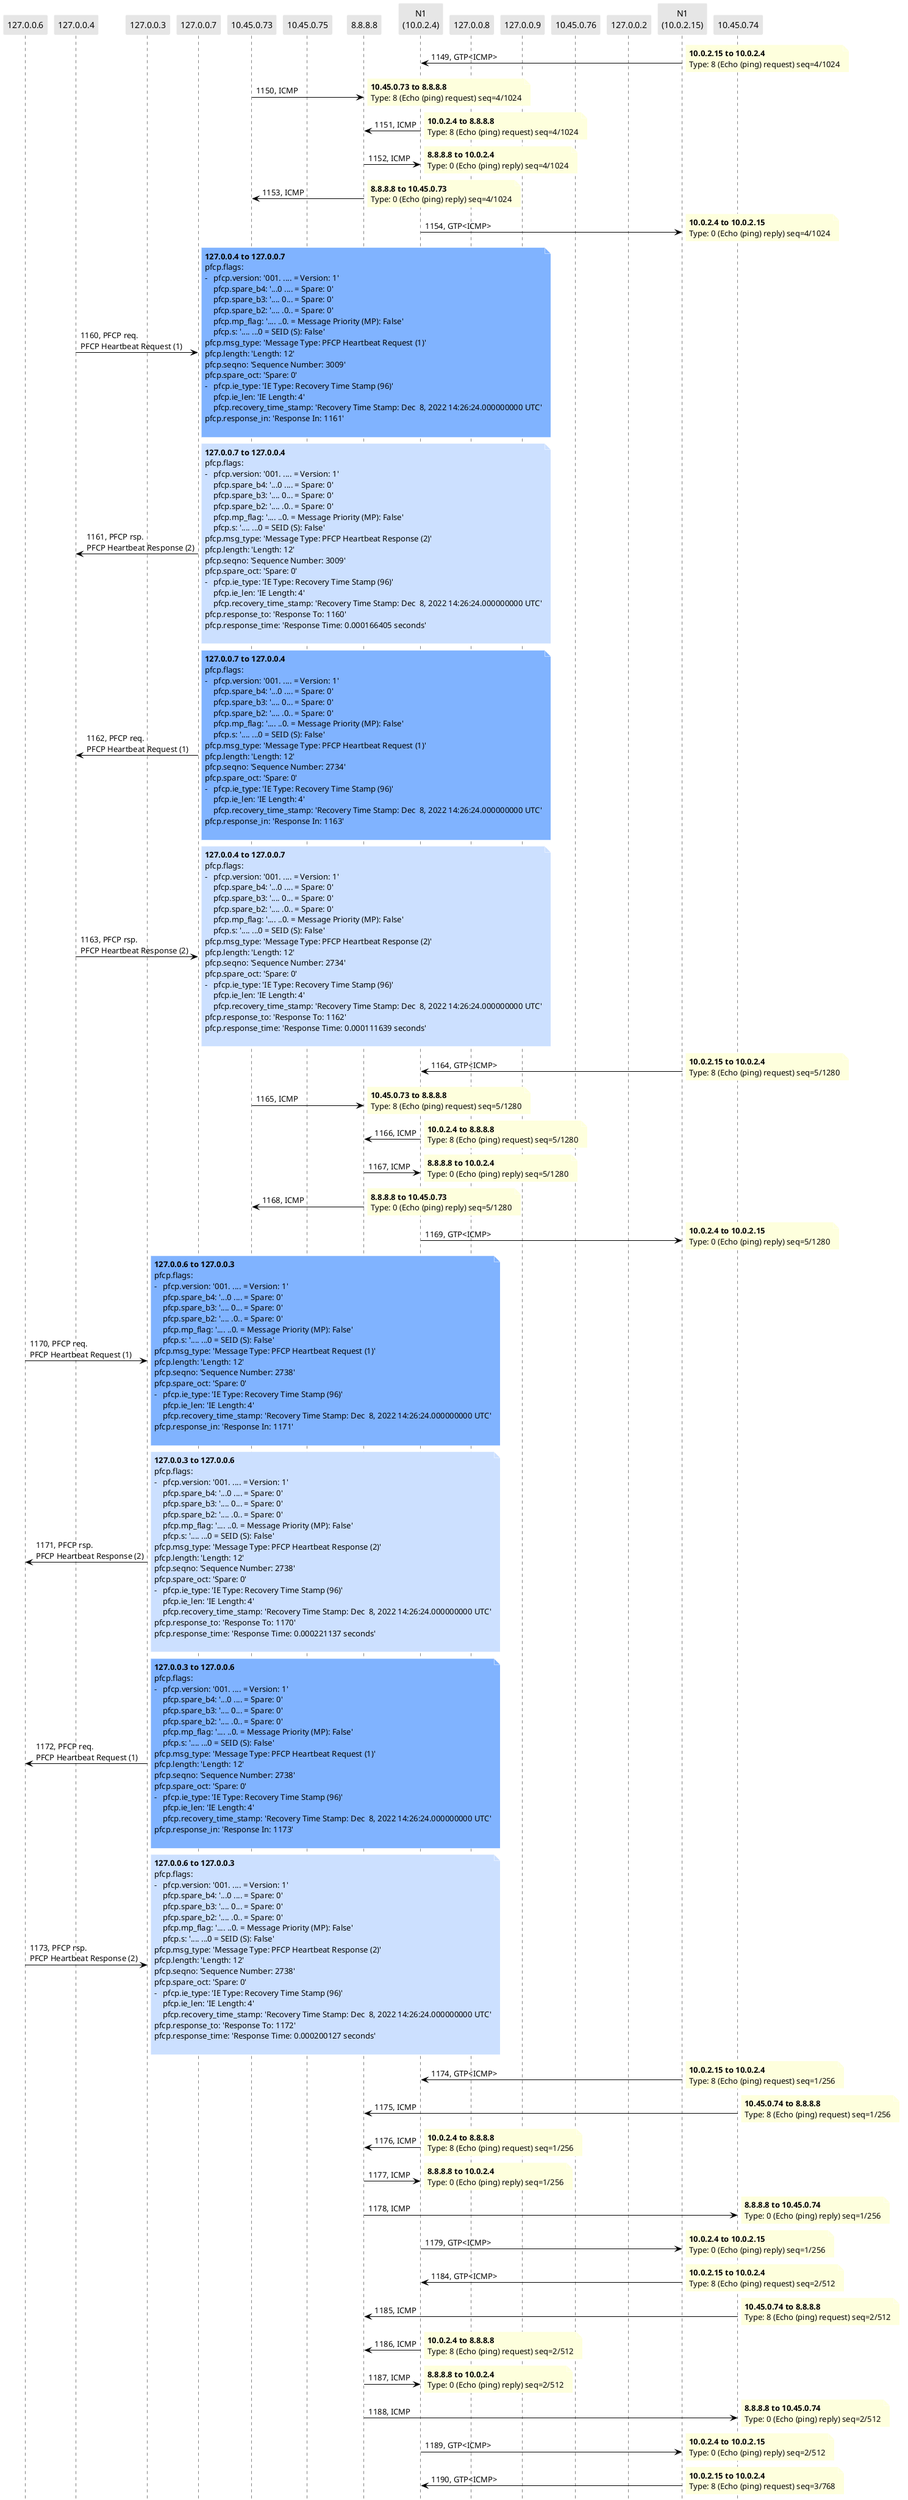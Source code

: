 @startuml
skinparam shadowing false
skinparam NoteBorderColor white
skinparam sequence {
    ArrowColor black
    LifeLineBorderColor black
    LifeLineBackgroundColor black
    ParticipantBorderColor white
    ParticipantBackgroundColor #e6e6e6
}
participant "127.0.0.6"
participant "127.0.0.4"
participant "127.0.0.3"
participant "127.0.0.7"
participant "10.45.0.73"
participant "10.45.0.75"
participant "8.8.8.8"
participant "N1\n(10.0.2.4)" as 10.0.2.4
participant "127.0.0.8"
participant "127.0.0.9"
participant "10.45.0.76"
participant "127.0.0.2"
participant "N1\n(10.0.2.15)" as 10.0.2.15
participant "10.45.0.74"

"10.0.2.15" -> "10.0.2.4": 1149, GTP<ICMP>

note right
**10.0.2.15 to 10.0.2.4**
Type: 8 (Echo (ping) request) seq=4/1024
end note

"10.45.0.73" -> "8.8.8.8": 1150, ICMP

note right
**10.45.0.73 to 8.8.8.8**
Type: 8 (Echo (ping) request) seq=4/1024
end note

"10.0.2.4" -> "8.8.8.8": 1151, ICMP

note right
**10.0.2.4 to 8.8.8.8**
Type: 8 (Echo (ping) request) seq=4/1024
end note

"8.8.8.8" -> "10.0.2.4": 1152, ICMP

note right
**8.8.8.8 to 10.0.2.4**
Type: 0 (Echo (ping) reply) seq=4/1024
end note

"8.8.8.8" -> "10.45.0.73": 1153, ICMP

note right
**8.8.8.8 to 10.45.0.73**
Type: 0 (Echo (ping) reply) seq=4/1024
end note

"10.0.2.4" -> "10.0.2.15": 1154, GTP<ICMP>

note right
**10.0.2.4 to 10.0.2.15**
Type: 0 (Echo (ping) reply) seq=4/1024
end note

"127.0.0.4" -> "127.0.0.7": 1160, PFCP req.\nPFCP Heartbeat Request (1)

note right #80b3ff
**127.0.0.4 to 127.0.0.7**
pfcp.flags:
-   pfcp.version: '001. .... = Version: 1'
    pfcp.spare_b4: '...0 .... = Spare: 0'
    pfcp.spare_b3: '.... 0... = Spare: 0'
    pfcp.spare_b2: '.... .0.. = Spare: 0'
    pfcp.mp_flag: '.... ..0. = Message Priority (MP): False'
    pfcp.s: '.... ...0 = SEID (S): False'
pfcp.msg_type: 'Message Type: PFCP Heartbeat Request (1)'
pfcp.length: 'Length: 12'
pfcp.seqno: 'Sequence Number: 3009'
pfcp.spare_oct: 'Spare: 0'
'Recovery Time Stamp : Dec  8, 2022 14:26:24.000000000 UTC':
-   pfcp.ie_type: 'IE Type: Recovery Time Stamp (96)'
    pfcp.ie_len: 'IE Length: 4'
    pfcp.recovery_time_stamp: 'Recovery Time Stamp: Dec  8, 2022 14:26:24.000000000 UTC'
pfcp.response_in: 'Response In: 1161'

end note

"127.0.0.7" -> "127.0.0.4": 1161, PFCP rsp.\nPFCP Heartbeat Response (2)

note right #cce0ff
**127.0.0.7 to 127.0.0.4**
pfcp.flags:
-   pfcp.version: '001. .... = Version: 1'
    pfcp.spare_b4: '...0 .... = Spare: 0'
    pfcp.spare_b3: '.... 0... = Spare: 0'
    pfcp.spare_b2: '.... .0.. = Spare: 0'
    pfcp.mp_flag: '.... ..0. = Message Priority (MP): False'
    pfcp.s: '.... ...0 = SEID (S): False'
pfcp.msg_type: 'Message Type: PFCP Heartbeat Response (2)'
pfcp.length: 'Length: 12'
pfcp.seqno: 'Sequence Number: 3009'
pfcp.spare_oct: 'Spare: 0'
'Recovery Time Stamp : Dec  8, 2022 14:26:24.000000000 UTC':
-   pfcp.ie_type: 'IE Type: Recovery Time Stamp (96)'
    pfcp.ie_len: 'IE Length: 4'
    pfcp.recovery_time_stamp: 'Recovery Time Stamp: Dec  8, 2022 14:26:24.000000000 UTC'
pfcp.response_to: 'Response To: 1160'
pfcp.response_time: 'Response Time: 0.000166405 seconds'

end note

"127.0.0.7" -> "127.0.0.4": 1162, PFCP req.\nPFCP Heartbeat Request (1)

note right #80b3ff
**127.0.0.7 to 127.0.0.4**
pfcp.flags:
-   pfcp.version: '001. .... = Version: 1'
    pfcp.spare_b4: '...0 .... = Spare: 0'
    pfcp.spare_b3: '.... 0... = Spare: 0'
    pfcp.spare_b2: '.... .0.. = Spare: 0'
    pfcp.mp_flag: '.... ..0. = Message Priority (MP): False'
    pfcp.s: '.... ...0 = SEID (S): False'
pfcp.msg_type: 'Message Type: PFCP Heartbeat Request (1)'
pfcp.length: 'Length: 12'
pfcp.seqno: 'Sequence Number: 2734'
pfcp.spare_oct: 'Spare: 0'
'Recovery Time Stamp : Dec  8, 2022 14:26:24.000000000 UTC':
-   pfcp.ie_type: 'IE Type: Recovery Time Stamp (96)'
    pfcp.ie_len: 'IE Length: 4'
    pfcp.recovery_time_stamp: 'Recovery Time Stamp: Dec  8, 2022 14:26:24.000000000 UTC'
pfcp.response_in: 'Response In: 1163'

end note

"127.0.0.4" -> "127.0.0.7": 1163, PFCP rsp.\nPFCP Heartbeat Response (2)

note right #cce0ff
**127.0.0.4 to 127.0.0.7**
pfcp.flags:
-   pfcp.version: '001. .... = Version: 1'
    pfcp.spare_b4: '...0 .... = Spare: 0'
    pfcp.spare_b3: '.... 0... = Spare: 0'
    pfcp.spare_b2: '.... .0.. = Spare: 0'
    pfcp.mp_flag: '.... ..0. = Message Priority (MP): False'
    pfcp.s: '.... ...0 = SEID (S): False'
pfcp.msg_type: 'Message Type: PFCP Heartbeat Response (2)'
pfcp.length: 'Length: 12'
pfcp.seqno: 'Sequence Number: 2734'
pfcp.spare_oct: 'Spare: 0'
'Recovery Time Stamp : Dec  8, 2022 14:26:24.000000000 UTC':
-   pfcp.ie_type: 'IE Type: Recovery Time Stamp (96)'
    pfcp.ie_len: 'IE Length: 4'
    pfcp.recovery_time_stamp: 'Recovery Time Stamp: Dec  8, 2022 14:26:24.000000000 UTC'
pfcp.response_to: 'Response To: 1162'
pfcp.response_time: 'Response Time: 0.000111639 seconds'

end note

"10.0.2.15" -> "10.0.2.4": 1164, GTP<ICMP>

note right
**10.0.2.15 to 10.0.2.4**
Type: 8 (Echo (ping) request) seq=5/1280
end note

"10.45.0.73" -> "8.8.8.8": 1165, ICMP

note right
**10.45.0.73 to 8.8.8.8**
Type: 8 (Echo (ping) request) seq=5/1280
end note

"10.0.2.4" -> "8.8.8.8": 1166, ICMP

note right
**10.0.2.4 to 8.8.8.8**
Type: 8 (Echo (ping) request) seq=5/1280
end note

"8.8.8.8" -> "10.0.2.4": 1167, ICMP

note right
**8.8.8.8 to 10.0.2.4**
Type: 0 (Echo (ping) reply) seq=5/1280
end note

"8.8.8.8" -> "10.45.0.73": 1168, ICMP

note right
**8.8.8.8 to 10.45.0.73**
Type: 0 (Echo (ping) reply) seq=5/1280
end note

"10.0.2.4" -> "10.0.2.15": 1169, GTP<ICMP>

note right
**10.0.2.4 to 10.0.2.15**
Type: 0 (Echo (ping) reply) seq=5/1280
end note

"127.0.0.6" -> "127.0.0.3": 1170, PFCP req.\nPFCP Heartbeat Request (1)

note right #80b3ff
**127.0.0.6 to 127.0.0.3**
pfcp.flags:
-   pfcp.version: '001. .... = Version: 1'
    pfcp.spare_b4: '...0 .... = Spare: 0'
    pfcp.spare_b3: '.... 0... = Spare: 0'
    pfcp.spare_b2: '.... .0.. = Spare: 0'
    pfcp.mp_flag: '.... ..0. = Message Priority (MP): False'
    pfcp.s: '.... ...0 = SEID (S): False'
pfcp.msg_type: 'Message Type: PFCP Heartbeat Request (1)'
pfcp.length: 'Length: 12'
pfcp.seqno: 'Sequence Number: 2738'
pfcp.spare_oct: 'Spare: 0'
'Recovery Time Stamp : Dec  8, 2022 14:26:24.000000000 UTC':
-   pfcp.ie_type: 'IE Type: Recovery Time Stamp (96)'
    pfcp.ie_len: 'IE Length: 4'
    pfcp.recovery_time_stamp: 'Recovery Time Stamp: Dec  8, 2022 14:26:24.000000000 UTC'
pfcp.response_in: 'Response In: 1171'

end note

"127.0.0.3" -> "127.0.0.6": 1171, PFCP rsp.\nPFCP Heartbeat Response (2)

note right #cce0ff
**127.0.0.3 to 127.0.0.6**
pfcp.flags:
-   pfcp.version: '001. .... = Version: 1'
    pfcp.spare_b4: '...0 .... = Spare: 0'
    pfcp.spare_b3: '.... 0... = Spare: 0'
    pfcp.spare_b2: '.... .0.. = Spare: 0'
    pfcp.mp_flag: '.... ..0. = Message Priority (MP): False'
    pfcp.s: '.... ...0 = SEID (S): False'
pfcp.msg_type: 'Message Type: PFCP Heartbeat Response (2)'
pfcp.length: 'Length: 12'
pfcp.seqno: 'Sequence Number: 2738'
pfcp.spare_oct: 'Spare: 0'
'Recovery Time Stamp : Dec  8, 2022 14:26:24.000000000 UTC':
-   pfcp.ie_type: 'IE Type: Recovery Time Stamp (96)'
    pfcp.ie_len: 'IE Length: 4'
    pfcp.recovery_time_stamp: 'Recovery Time Stamp: Dec  8, 2022 14:26:24.000000000 UTC'
pfcp.response_to: 'Response To: 1170'
pfcp.response_time: 'Response Time: 0.000221137 seconds'

end note

"127.0.0.3" -> "127.0.0.6": 1172, PFCP req.\nPFCP Heartbeat Request (1)

note right #80b3ff
**127.0.0.3 to 127.0.0.6**
pfcp.flags:
-   pfcp.version: '001. .... = Version: 1'
    pfcp.spare_b4: '...0 .... = Spare: 0'
    pfcp.spare_b3: '.... 0... = Spare: 0'
    pfcp.spare_b2: '.... .0.. = Spare: 0'
    pfcp.mp_flag: '.... ..0. = Message Priority (MP): False'
    pfcp.s: '.... ...0 = SEID (S): False'
pfcp.msg_type: 'Message Type: PFCP Heartbeat Request (1)'
pfcp.length: 'Length: 12'
pfcp.seqno: 'Sequence Number: 2738'
pfcp.spare_oct: 'Spare: 0'
'Recovery Time Stamp : Dec  8, 2022 14:26:24.000000000 UTC':
-   pfcp.ie_type: 'IE Type: Recovery Time Stamp (96)'
    pfcp.ie_len: 'IE Length: 4'
    pfcp.recovery_time_stamp: 'Recovery Time Stamp: Dec  8, 2022 14:26:24.000000000 UTC'
pfcp.response_in: 'Response In: 1173'

end note

"127.0.0.6" -> "127.0.0.3": 1173, PFCP rsp.\nPFCP Heartbeat Response (2)

note right #cce0ff
**127.0.0.6 to 127.0.0.3**
pfcp.flags:
-   pfcp.version: '001. .... = Version: 1'
    pfcp.spare_b4: '...0 .... = Spare: 0'
    pfcp.spare_b3: '.... 0... = Spare: 0'
    pfcp.spare_b2: '.... .0.. = Spare: 0'
    pfcp.mp_flag: '.... ..0. = Message Priority (MP): False'
    pfcp.s: '.... ...0 = SEID (S): False'
pfcp.msg_type: 'Message Type: PFCP Heartbeat Response (2)'
pfcp.length: 'Length: 12'
pfcp.seqno: 'Sequence Number: 2738'
pfcp.spare_oct: 'Spare: 0'
'Recovery Time Stamp : Dec  8, 2022 14:26:24.000000000 UTC':
-   pfcp.ie_type: 'IE Type: Recovery Time Stamp (96)'
    pfcp.ie_len: 'IE Length: 4'
    pfcp.recovery_time_stamp: 'Recovery Time Stamp: Dec  8, 2022 14:26:24.000000000 UTC'
pfcp.response_to: 'Response To: 1172'
pfcp.response_time: 'Response Time: 0.000200127 seconds'

end note

"10.0.2.15" -> "10.0.2.4": 1174, GTP<ICMP>

note right
**10.0.2.15 to 10.0.2.4**
Type: 8 (Echo (ping) request) seq=1/256
end note

"10.45.0.74" -> "8.8.8.8": 1175, ICMP

note right
**10.45.0.74 to 8.8.8.8**
Type: 8 (Echo (ping) request) seq=1/256
end note

"10.0.2.4" -> "8.8.8.8": 1176, ICMP

note right
**10.0.2.4 to 8.8.8.8**
Type: 8 (Echo (ping) request) seq=1/256
end note

"8.8.8.8" -> "10.0.2.4": 1177, ICMP

note right
**8.8.8.8 to 10.0.2.4**
Type: 0 (Echo (ping) reply) seq=1/256
end note

"8.8.8.8" -> "10.45.0.74": 1178, ICMP

note right
**8.8.8.8 to 10.45.0.74**
Type: 0 (Echo (ping) reply) seq=1/256
end note

"10.0.2.4" -> "10.0.2.15": 1179, GTP<ICMP>

note right
**10.0.2.4 to 10.0.2.15**
Type: 0 (Echo (ping) reply) seq=1/256
end note

"10.0.2.15" -> "10.0.2.4": 1184, GTP<ICMP>

note right
**10.0.2.15 to 10.0.2.4**
Type: 8 (Echo (ping) request) seq=2/512
end note

"10.45.0.74" -> "8.8.8.8": 1185, ICMP

note right
**10.45.0.74 to 8.8.8.8**
Type: 8 (Echo (ping) request) seq=2/512
end note

"10.0.2.4" -> "8.8.8.8": 1186, ICMP

note right
**10.0.2.4 to 8.8.8.8**
Type: 8 (Echo (ping) request) seq=2/512
end note

"8.8.8.8" -> "10.0.2.4": 1187, ICMP

note right
**8.8.8.8 to 10.0.2.4**
Type: 0 (Echo (ping) reply) seq=2/512
end note

"8.8.8.8" -> "10.45.0.74": 1188, ICMP

note right
**8.8.8.8 to 10.45.0.74**
Type: 0 (Echo (ping) reply) seq=2/512
end note

"10.0.2.4" -> "10.0.2.15": 1189, GTP<ICMP>

note right
**10.0.2.4 to 10.0.2.15**
Type: 0 (Echo (ping) reply) seq=2/512
end note

"10.0.2.15" -> "10.0.2.4": 1190, GTP<ICMP>

note right
**10.0.2.15 to 10.0.2.4**
Type: 8 (Echo (ping) request) seq=3/768
end note

"10.45.0.74" -> "8.8.8.8": 1191, ICMP

note right
**10.45.0.74 to 8.8.8.8**
Type: 8 (Echo (ping) request) seq=3/768
end note

"10.0.2.4" -> "8.8.8.8": 1192, ICMP

note right
**10.0.2.4 to 8.8.8.8**
Type: 8 (Echo (ping) request) seq=3/768
end note

"8.8.8.8" -> "10.0.2.4": 1193, ICMP

note right
**8.8.8.8 to 10.0.2.4**
Type: 0 (Echo (ping) reply) seq=3/768
end note

"8.8.8.8" -> "10.45.0.74": 1194, ICMP

note right
**8.8.8.8 to 10.45.0.74**
Type: 0 (Echo (ping) reply) seq=3/768
end note

"10.0.2.4" -> "10.0.2.15": 1195, GTP<ICMP>

note right
**10.0.2.4 to 10.0.2.15**
Type: 0 (Echo (ping) reply) seq=3/768
end note

"10.0.2.15" -> "10.0.2.4": 1196, GTP<ICMP>

note right
**10.0.2.15 to 10.0.2.4**
Type: 8 (Echo (ping) request) seq=4/1024
end note

"10.45.0.74" -> "8.8.8.8": 1197, ICMP

note right
**10.45.0.74 to 8.8.8.8**
Type: 8 (Echo (ping) request) seq=4/1024
end note

"10.0.2.4" -> "8.8.8.8": 1198, ICMP

note right
**10.0.2.4 to 8.8.8.8**
Type: 8 (Echo (ping) request) seq=4/1024
end note

"8.8.8.8" -> "10.0.2.4": 1199, ICMP

note right
**8.8.8.8 to 10.0.2.4**
Type: 0 (Echo (ping) reply) seq=4/1024
end note

"8.8.8.8" -> "10.45.0.74": 1200, ICMP

note right
**8.8.8.8 to 10.45.0.74**
Type: 0 (Echo (ping) reply) seq=4/1024
end note

"10.0.2.4" -> "10.0.2.15": 1201, GTP<ICMP>

note right
**10.0.2.4 to 10.0.2.15**
Type: 0 (Echo (ping) reply) seq=4/1024
end note

"10.0.2.15" -> "10.0.2.4": 1202, GTP<ICMP>

note right
**10.0.2.15 to 10.0.2.4**
Type: 8 (Echo (ping) request) seq=5/1280
end note

"10.45.0.74" -> "8.8.8.8": 1203, ICMP

note right
**10.45.0.74 to 8.8.8.8**
Type: 8 (Echo (ping) request) seq=5/1280
end note

"10.0.2.4" -> "8.8.8.8": 1204, ICMP

note right
**10.0.2.4 to 8.8.8.8**
Type: 8 (Echo (ping) request) seq=5/1280
end note

"8.8.8.8" -> "10.0.2.4": 1205, ICMP

note right
**8.8.8.8 to 10.0.2.4**
Type: 0 (Echo (ping) reply) seq=5/1280
end note

"8.8.8.8" -> "10.45.0.74": 1206, ICMP

note right
**8.8.8.8 to 10.45.0.74**
Type: 0 (Echo (ping) reply) seq=5/1280
end note

"10.0.2.4" -> "10.0.2.15": 1207, GTP<ICMP>

note right
**10.0.2.4 to 10.0.2.15**
Type: 0 (Echo (ping) reply) seq=5/1280
end note

"10.0.2.15" -> "10.0.2.4": 1208, GTP<ICMP>

note right
**10.0.2.15 to 10.0.2.4**
Type: 8 (Echo (ping) request) seq=1/256
end note

"10.45.0.75" -> "8.8.8.8": 1209, ICMP

note right
**10.45.0.75 to 8.8.8.8**
Type: 8 (Echo (ping) request) seq=1/256
end note

"10.0.2.4" -> "8.8.8.8": 1210, ICMP

note right
**10.0.2.4 to 8.8.8.8**
Type: 8 (Echo (ping) request) seq=1/256
end note

"8.8.8.8" -> "10.0.2.4": 1211, ICMP

note right
**8.8.8.8 to 10.0.2.4**
Type: 0 (Echo (ping) reply) seq=1/256
end note

"8.8.8.8" -> "10.45.0.75": 1212, ICMP

note right
**8.8.8.8 to 10.45.0.75**
Type: 0 (Echo (ping) reply) seq=1/256
end note

"10.0.2.4" -> "10.0.2.15": 1213, GTP<ICMP>

note right
**10.0.2.4 to 10.0.2.15**
Type: 0 (Echo (ping) reply) seq=1/256
end note

"10.0.2.15" -> "10.0.2.4": 1228, GTP<ICMP>

note right
**10.0.2.15 to 10.0.2.4**
Type: 8 (Echo (ping) request) seq=2/512
end note

"10.45.0.75" -> "8.8.8.8": 1229, ICMP

note right
**10.45.0.75 to 8.8.8.8**
Type: 8 (Echo (ping) request) seq=2/512
end note

"10.0.2.4" -> "8.8.8.8": 1230, ICMP

note right
**10.0.2.4 to 8.8.8.8**
Type: 8 (Echo (ping) request) seq=2/512
end note

"8.8.8.8" -> "10.0.2.4": 1231, ICMP

note right
**8.8.8.8 to 10.0.2.4**
Type: 0 (Echo (ping) reply) seq=2/512
end note

"8.8.8.8" -> "10.45.0.75": 1232, ICMP

note right
**8.8.8.8 to 10.45.0.75**
Type: 0 (Echo (ping) reply) seq=2/512
end note

"10.0.2.4" -> "10.0.2.15": 1233, GTP<ICMP>

note right
**10.0.2.4 to 10.0.2.15**
Type: 0 (Echo (ping) reply) seq=2/512
end note

"10.0.2.15" -> "10.0.2.4": 1238, GTP<ICMP>

note right
**10.0.2.15 to 10.0.2.4**
Type: 8 (Echo (ping) request) seq=3/768
end note

"10.45.0.75" -> "8.8.8.8": 1239, ICMP

note right
**10.45.0.75 to 8.8.8.8**
Type: 8 (Echo (ping) request) seq=3/768
end note

"10.0.2.4" -> "8.8.8.8": 1240, ICMP

note right
**10.0.2.4 to 8.8.8.8**
Type: 8 (Echo (ping) request) seq=3/768
end note

"8.8.8.8" -> "10.0.2.4": 1241, ICMP

note right
**8.8.8.8 to 10.0.2.4**
Type: 0 (Echo (ping) reply) seq=3/768
end note

"8.8.8.8" -> "10.45.0.75": 1242, ICMP

note right
**8.8.8.8 to 10.45.0.75**
Type: 0 (Echo (ping) reply) seq=3/768
end note

"10.0.2.4" -> "10.0.2.15": 1243, GTP<ICMP>

note right
**10.0.2.4 to 10.0.2.15**
Type: 0 (Echo (ping) reply) seq=3/768
end note

"10.0.2.15" -> "10.0.2.4": 1246, GTP<ICMP>

note right
**10.0.2.15 to 10.0.2.4**
Type: 8 (Echo (ping) request) seq=4/1024
end note

"10.45.0.75" -> "8.8.8.8": 1247, ICMP

note right
**10.45.0.75 to 8.8.8.8**
Type: 8 (Echo (ping) request) seq=4/1024
end note

"10.0.2.4" -> "8.8.8.8": 1248, ICMP

note right
**10.0.2.4 to 8.8.8.8**
Type: 8 (Echo (ping) request) seq=4/1024
end note

"8.8.8.8" -> "10.0.2.4": 1249, ICMP

note right
**8.8.8.8 to 10.0.2.4**
Type: 0 (Echo (ping) reply) seq=4/1024
end note

"8.8.8.8" -> "10.45.0.75": 1250, ICMP

note right
**8.8.8.8 to 10.45.0.75**
Type: 0 (Echo (ping) reply) seq=4/1024
end note

"10.0.2.4" -> "10.0.2.15": 1251, GTP<ICMP>

note right
**10.0.2.4 to 10.0.2.15**
Type: 0 (Echo (ping) reply) seq=4/1024
end note

"10.0.2.15" -> "10.0.2.4": 1252, GTP<ICMP>

note right
**10.0.2.15 to 10.0.2.4**
Type: 8 (Echo (ping) request) seq=5/1280
end note

"10.45.0.75" -> "8.8.8.8": 1253, ICMP

note right
**10.45.0.75 to 8.8.8.8**
Type: 8 (Echo (ping) request) seq=5/1280
end note

"10.0.2.4" -> "8.8.8.8": 1254, ICMP

note right
**10.0.2.4 to 8.8.8.8**
Type: 8 (Echo (ping) request) seq=5/1280
end note

"8.8.8.8" -> "10.0.2.4": 1255, ICMP

note right
**8.8.8.8 to 10.0.2.4**
Type: 0 (Echo (ping) reply) seq=5/1280
end note

"8.8.8.8" -> "10.45.0.75": 1256, ICMP

note right
**8.8.8.8 to 10.45.0.75**
Type: 0 (Echo (ping) reply) seq=5/1280
end note

"10.0.2.4" -> "10.0.2.15": 1257, GTP<ICMP>

note right
**10.0.2.4 to 10.0.2.15**
Type: 0 (Echo (ping) reply) seq=5/1280
end note

"10.0.2.15" -> "10.0.2.4": 1258, GTP<ICMP>

note right
**10.0.2.15 to 10.0.2.4**
Type: 8 (Echo (ping) request) seq=1/256
end note

"10.45.0.76" -> "8.8.8.8": 1259, ICMP

note right
**10.45.0.76 to 8.8.8.8**
Type: 8 (Echo (ping) request) seq=1/256
end note

"10.0.2.4" -> "8.8.8.8": 1260, ICMP

note right
**10.0.2.4 to 8.8.8.8**
Type: 8 (Echo (ping) request) seq=1/256
end note

"8.8.8.8" -> "10.0.2.4": 1261, ICMP

note right
**8.8.8.8 to 10.0.2.4**
Type: 0 (Echo (ping) reply) seq=1/256
end note

"8.8.8.8" -> "10.45.0.76": 1262, ICMP

note right
**8.8.8.8 to 10.45.0.76**
Type: 0 (Echo (ping) reply) seq=1/256
end note

"10.0.2.4" -> "10.0.2.15": 1263, GTP<ICMP>

note right
**10.0.2.4 to 10.0.2.15**
Type: 0 (Echo (ping) reply) seq=1/256
end note

"10.0.2.15" -> "10.0.2.4": 1299, GTP<ICMP>

note right
**10.0.2.15 to 10.0.2.4**
Type: 8 (Echo (ping) request) seq=2/512
end note

"10.45.0.76" -> "8.8.8.8": 1300, ICMP

note right
**10.45.0.76 to 8.8.8.8**
Type: 8 (Echo (ping) request) seq=2/512
end note

"10.0.2.4" -> "8.8.8.8": 1301, ICMP

note right
**10.0.2.4 to 8.8.8.8**
Type: 8 (Echo (ping) request) seq=2/512
end note

"8.8.8.8" -> "10.0.2.4": 1302, ICMP

note right
**8.8.8.8 to 10.0.2.4**
Type: 0 (Echo (ping) reply) seq=2/512
end note

"8.8.8.8" -> "10.45.0.76": 1303, ICMP

note right
**8.8.8.8 to 10.45.0.76**
Type: 0 (Echo (ping) reply) seq=2/512
end note

"10.0.2.4" -> "10.0.2.15": 1304, GTP<ICMP>

note right
**10.0.2.4 to 10.0.2.15**
Type: 0 (Echo (ping) reply) seq=2/512
end note

"10.0.2.15" -> "10.0.2.4": 1310, GTP<ICMP>

note right
**10.0.2.15 to 10.0.2.4**
Type: 8 (Echo (ping) request) seq=3/768
end note

"10.45.0.76" -> "8.8.8.8": 1311, ICMP

note right
**10.45.0.76 to 8.8.8.8**
Type: 8 (Echo (ping) request) seq=3/768
end note

"10.0.2.4" -> "8.8.8.8": 1312, ICMP

note right
**10.0.2.4 to 8.8.8.8**
Type: 8 (Echo (ping) request) seq=3/768
end note

"8.8.8.8" -> "10.0.2.4": 1313, ICMP

note right
**8.8.8.8 to 10.0.2.4**
Type: 0 (Echo (ping) reply) seq=3/768
end note

"8.8.8.8" -> "10.45.0.76": 1314, ICMP

note right
**8.8.8.8 to 10.45.0.76**
Type: 0 (Echo (ping) reply) seq=3/768
end note

"10.0.2.4" -> "10.0.2.15": 1315, GTP<ICMP>

note right
**10.0.2.4 to 10.0.2.15**
Type: 0 (Echo (ping) reply) seq=3/768
end note

"127.0.0.4" -> "127.0.0.7": 1316, PFCP req.\nPFCP Heartbeat Request (1)

note right #80b3ff
**127.0.0.4 to 127.0.0.7**
pfcp.flags:
-   pfcp.version: '001. .... = Version: 1'
    pfcp.spare_b4: '...0 .... = Spare: 0'
    pfcp.spare_b3: '.... 0... = Spare: 0'
    pfcp.spare_b2: '.... .0.. = Spare: 0'
    pfcp.mp_flag: '.... ..0. = Message Priority (MP): False'
    pfcp.s: '.... ...0 = SEID (S): False'
pfcp.msg_type: 'Message Type: PFCP Heartbeat Request (1)'
pfcp.length: 'Length: 12'
pfcp.seqno: 'Sequence Number: 3010'
pfcp.spare_oct: 'Spare: 0'
'Recovery Time Stamp : Dec  8, 2022 14:26:24.000000000 UTC':
-   pfcp.ie_type: 'IE Type: Recovery Time Stamp (96)'
    pfcp.ie_len: 'IE Length: 4'
    pfcp.recovery_time_stamp: 'Recovery Time Stamp: Dec  8, 2022 14:26:24.000000000 UTC'
pfcp.response_in: 'Response In: 1317'

end note

"127.0.0.7" -> "127.0.0.4": 1317, PFCP rsp.\nPFCP Heartbeat Response (2)

note right #cce0ff
**127.0.0.7 to 127.0.0.4**
pfcp.flags:
-   pfcp.version: '001. .... = Version: 1'
    pfcp.spare_b4: '...0 .... = Spare: 0'
    pfcp.spare_b3: '.... 0... = Spare: 0'
    pfcp.spare_b2: '.... .0.. = Spare: 0'
    pfcp.mp_flag: '.... ..0. = Message Priority (MP): False'
    pfcp.s: '.... ...0 = SEID (S): False'
pfcp.msg_type: 'Message Type: PFCP Heartbeat Response (2)'
pfcp.length: 'Length: 12'
pfcp.seqno: 'Sequence Number: 3010'
pfcp.spare_oct: 'Spare: 0'
'Recovery Time Stamp : Dec  8, 2022 14:26:24.000000000 UTC':
-   pfcp.ie_type: 'IE Type: Recovery Time Stamp (96)'
    pfcp.ie_len: 'IE Length: 4'
    pfcp.recovery_time_stamp: 'Recovery Time Stamp: Dec  8, 2022 14:26:24.000000000 UTC'
pfcp.response_to: 'Response To: 1316'
pfcp.response_time: 'Response Time: 0.000089284 seconds'

end note

@enduml
